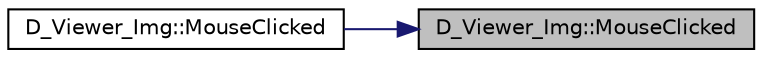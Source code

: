 digraph "D_Viewer_Img::MouseClicked"
{
 // LATEX_PDF_SIZE
  edge [fontname="Helvetica",fontsize="10",labelfontname="Helvetica",labelfontsize="10"];
  node [fontname="Helvetica",fontsize="10",shape=record];
  rankdir="RL";
  Node1 [label="D_Viewer_Img::MouseClicked",height=0.2,width=0.4,color="black", fillcolor="grey75", style="filled", fontcolor="black",tooltip=" "];
  Node1 -> Node2 [dir="back",color="midnightblue",fontsize="10",style="solid",fontname="Helvetica"];
  Node2 [label="D_Viewer_Img::MouseClicked",height=0.2,width=0.4,color="black", fillcolor="white", style="filled",URL="$class_d___viewer___img.html#ad389a7e78d28edf119fdeeef50492cf5",tooltip=" "];
}
